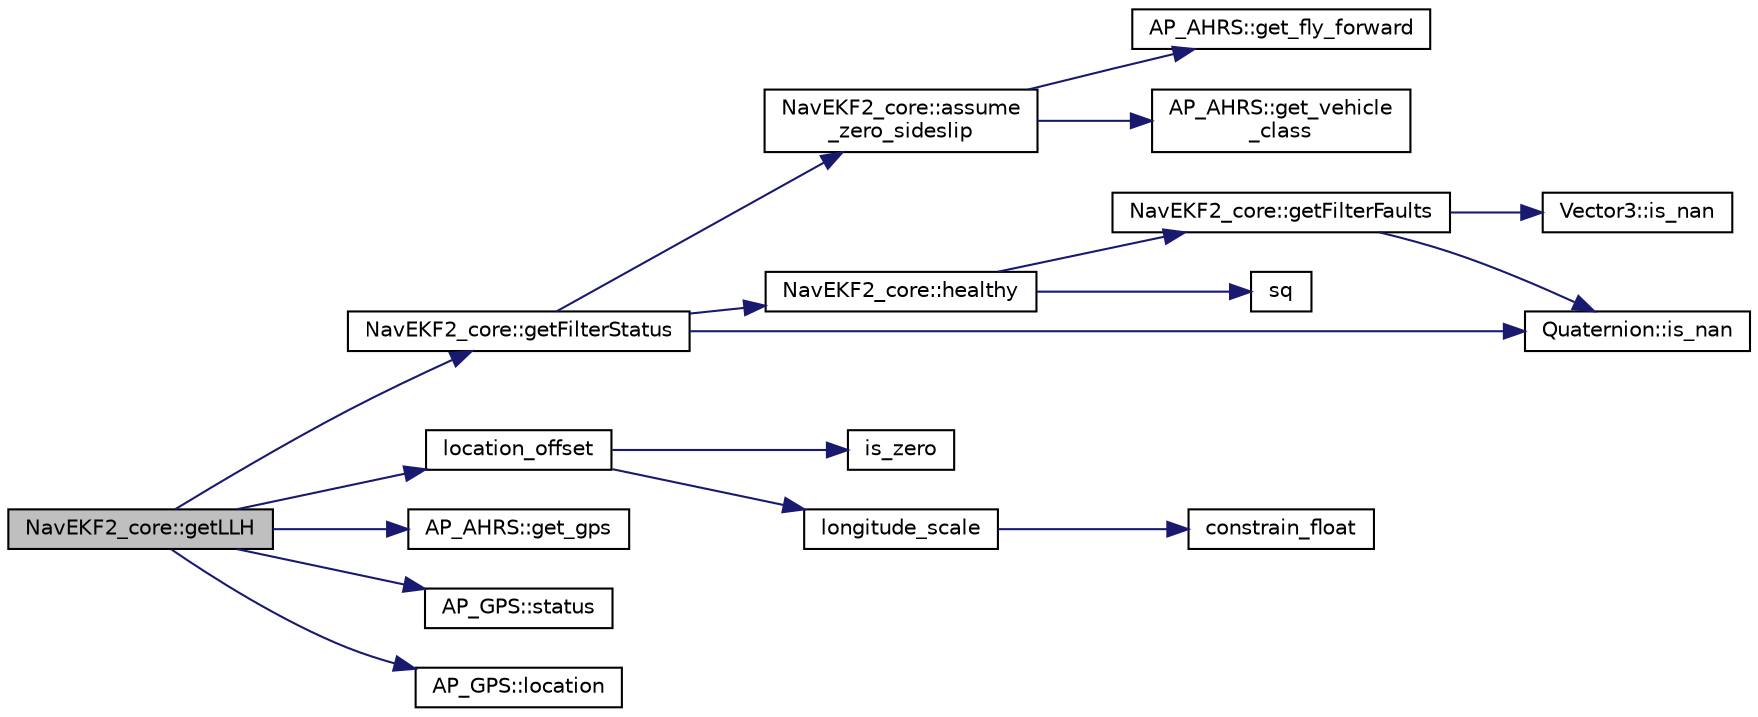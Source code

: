 digraph "NavEKF2_core::getLLH"
{
 // INTERACTIVE_SVG=YES
  edge [fontname="Helvetica",fontsize="10",labelfontname="Helvetica",labelfontsize="10"];
  node [fontname="Helvetica",fontsize="10",shape=record];
  rankdir="LR";
  Node1 [label="NavEKF2_core::getLLH",height=0.2,width=0.4,color="black", fillcolor="grey75", style="filled", fontcolor="black"];
  Node1 -> Node2 [color="midnightblue",fontsize="10",style="solid",fontname="Helvetica"];
  Node2 [label="NavEKF2_core::getFilterStatus",height=0.2,width=0.4,color="black", fillcolor="white", style="filled",URL="$classNavEKF2__core.html#ad4f2ea16a720f6c68299e37ccfb95b3b"];
  Node2 -> Node3 [color="midnightblue",fontsize="10",style="solid",fontname="Helvetica"];
  Node3 [label="NavEKF2_core::assume\l_zero_sideslip",height=0.2,width=0.4,color="black", fillcolor="white", style="filled",URL="$classNavEKF2__core.html#a993eaf726b21e866fe2ae2f9e44c54e1"];
  Node3 -> Node4 [color="midnightblue",fontsize="10",style="solid",fontname="Helvetica"];
  Node4 [label="AP_AHRS::get_fly_forward",height=0.2,width=0.4,color="black", fillcolor="white", style="filled",URL="$classAP__AHRS.html#a6120b45de751ab784fdfdd04f437b44e"];
  Node3 -> Node5 [color="midnightblue",fontsize="10",style="solid",fontname="Helvetica"];
  Node5 [label="AP_AHRS::get_vehicle\l_class",height=0.2,width=0.4,color="black", fillcolor="white", style="filled",URL="$classAP__AHRS.html#a91a73986f61cc338a22047e34230cbb2"];
  Node2 -> Node6 [color="midnightblue",fontsize="10",style="solid",fontname="Helvetica"];
  Node6 [label="NavEKF2_core::healthy",height=0.2,width=0.4,color="black", fillcolor="white", style="filled",URL="$classNavEKF2__core.html#a8d067b6e795bb3781dbed07d35bf21cc"];
  Node6 -> Node7 [color="midnightblue",fontsize="10",style="solid",fontname="Helvetica"];
  Node7 [label="NavEKF2_core::getFilterFaults",height=0.2,width=0.4,color="black", fillcolor="white", style="filled",URL="$classNavEKF2__core.html#a88ad16f91da0f6e7125c799c8da17214"];
  Node7 -> Node8 [color="midnightblue",fontsize="10",style="solid",fontname="Helvetica"];
  Node8 [label="Quaternion::is_nan",height=0.2,width=0.4,color="black", fillcolor="white", style="filled",URL="$classQuaternion.html#aa3036ce97bb5a7394a2d65edecd8f1ab"];
  Node7 -> Node9 [color="midnightblue",fontsize="10",style="solid",fontname="Helvetica"];
  Node9 [label="Vector3::is_nan",height=0.2,width=0.4,color="black", fillcolor="white", style="filled",URL="$classVector3.html#a076ee3d40e645623b54650cca5ae6df7"];
  Node6 -> Node10 [color="midnightblue",fontsize="10",style="solid",fontname="Helvetica"];
  Node10 [label="sq",height=0.2,width=0.4,color="black", fillcolor="white", style="filled",URL="$AP__Math_8h.html#a00f57739f8671cb41eae08a51b7cbf7c"];
  Node2 -> Node8 [color="midnightblue",fontsize="10",style="solid",fontname="Helvetica"];
  Node1 -> Node11 [color="midnightblue",fontsize="10",style="solid",fontname="Helvetica"];
  Node11 [label="location_offset",height=0.2,width=0.4,color="black", fillcolor="white", style="filled",URL="$AP__Math_8h.html#a717b438a67f0b41665feec9009ba1bd4"];
  Node11 -> Node12 [color="midnightblue",fontsize="10",style="solid",fontname="Helvetica"];
  Node12 [label="is_zero",height=0.2,width=0.4,color="black", fillcolor="white", style="filled",URL="$AP__Math_8h.html#a108b79eeb35c5d58f324458ec9e1e9f2"];
  Node11 -> Node13 [color="midnightblue",fontsize="10",style="solid",fontname="Helvetica"];
  Node13 [label="longitude_scale",height=0.2,width=0.4,color="black", fillcolor="white", style="filled",URL="$location_8cpp.html#ad2368c582f3e0c135e2a74772f4db61a"];
  Node13 -> Node14 [color="midnightblue",fontsize="10",style="solid",fontname="Helvetica"];
  Node14 [label="constrain_float",height=0.2,width=0.4,color="black", fillcolor="white", style="filled",URL="$AP__Math_8h.html#a27149a7dfbb14319088e8332705c0046"];
  Node1 -> Node15 [color="midnightblue",fontsize="10",style="solid",fontname="Helvetica"];
  Node15 [label="AP_AHRS::get_gps",height=0.2,width=0.4,color="black", fillcolor="white", style="filled",URL="$classAP__AHRS.html#a3316284b2bf12b8db1b4a39539799efc"];
  Node1 -> Node16 [color="midnightblue",fontsize="10",style="solid",fontname="Helvetica"];
  Node16 [label="AP_GPS::status",height=0.2,width=0.4,color="black", fillcolor="white", style="filled",URL="$classAP__GPS.html#a9093c8cf1d5a78ccd8677229bb314d37",tooltip="Query GPS status. "];
  Node1 -> Node17 [color="midnightblue",fontsize="10",style="solid",fontname="Helvetica"];
  Node17 [label="AP_GPS::location",height=0.2,width=0.4,color="black", fillcolor="white", style="filled",URL="$classAP__GPS.html#a2ca8a9bad47faad1baeb09e124979022"];
}
